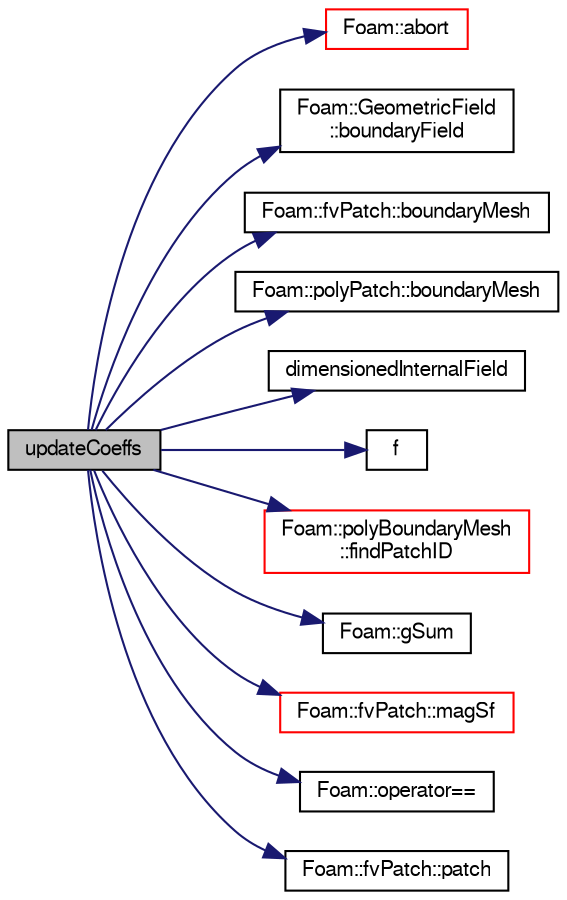 digraph "updateCoeffs"
{
  bgcolor="transparent";
  edge [fontname="FreeSans",fontsize="10",labelfontname="FreeSans",labelfontsize="10"];
  node [fontname="FreeSans",fontsize="10",shape=record];
  rankdir="LR";
  Node1 [label="updateCoeffs",height=0.2,width=0.4,color="black", fillcolor="grey75", style="filled" fontcolor="black"];
  Node1 -> Node2 [color="midnightblue",fontsize="10",style="solid",fontname="FreeSans"];
  Node2 [label="Foam::abort",height=0.2,width=0.4,color="red",URL="$a10237.html#a447107a607d03e417307c203fa5fb44b"];
  Node1 -> Node3 [color="midnightblue",fontsize="10",style="solid",fontname="FreeSans"];
  Node3 [label="Foam::GeometricField\l::boundaryField",height=0.2,width=0.4,color="black",URL="$a00896.html#a3c6c1a789b48ea0c5e8bff64f9c14f2d",tooltip="Return reference to GeometricBoundaryField. "];
  Node1 -> Node4 [color="midnightblue",fontsize="10",style="solid",fontname="FreeSans"];
  Node4 [label="Foam::fvPatch::boundaryMesh",height=0.2,width=0.4,color="black",URL="$a00860.html#a16ee47bbdf0f80623b5ae25d5451deb5",tooltip="Return boundaryMesh reference. "];
  Node1 -> Node5 [color="midnightblue",fontsize="10",style="solid",fontname="FreeSans"];
  Node5 [label="Foam::polyPatch::boundaryMesh",height=0.2,width=0.4,color="black",URL="$a01877.html#a967e2a9a4a6da59154f932595447adc9",tooltip="Return boundaryMesh reference. "];
  Node1 -> Node6 [color="midnightblue",fontsize="10",style="solid",fontname="FreeSans"];
  Node6 [label="dimensionedInternalField",height=0.2,width=0.4,color="black",URL="$a03034.html#a942cd19121a46cdc649099eb27c74b18"];
  Node1 -> Node7 [color="midnightblue",fontsize="10",style="solid",fontname="FreeSans"];
  Node7 [label="f",height=0.2,width=0.4,color="black",URL="$a03529.html#a888be93833ac7a23170555c69c690288"];
  Node1 -> Node8 [color="midnightblue",fontsize="10",style="solid",fontname="FreeSans"];
  Node8 [label="Foam::polyBoundaryMesh\l::findPatchID",height=0.2,width=0.4,color="red",URL="$a01855.html#a6591fbb33e89d53c35c972523ac09e94",tooltip="Find patch index given a name. "];
  Node1 -> Node9 [color="midnightblue",fontsize="10",style="solid",fontname="FreeSans"];
  Node9 [label="Foam::gSum",height=0.2,width=0.4,color="black",URL="$a10237.html#a11b1ebb4c53ad062332767d75ca96328"];
  Node1 -> Node10 [color="midnightblue",fontsize="10",style="solid",fontname="FreeSans"];
  Node10 [label="Foam::fvPatch::magSf",height=0.2,width=0.4,color="red",URL="$a00860.html#af3911113e534bb184d697a9add80c55c",tooltip="Return face area magnitudes. "];
  Node1 -> Node11 [color="midnightblue",fontsize="10",style="solid",fontname="FreeSans"];
  Node11 [label="Foam::operator==",height=0.2,width=0.4,color="black",URL="$a10237.html#a28a45d2e3cca6152b024de57575abbf1"];
  Node1 -> Node12 [color="midnightblue",fontsize="10",style="solid",fontname="FreeSans"];
  Node12 [label="Foam::fvPatch::patch",height=0.2,width=0.4,color="black",URL="$a00860.html#a205fadce5134baf710e41c91caf55b98",tooltip="Return the polyPatch. "];
}
